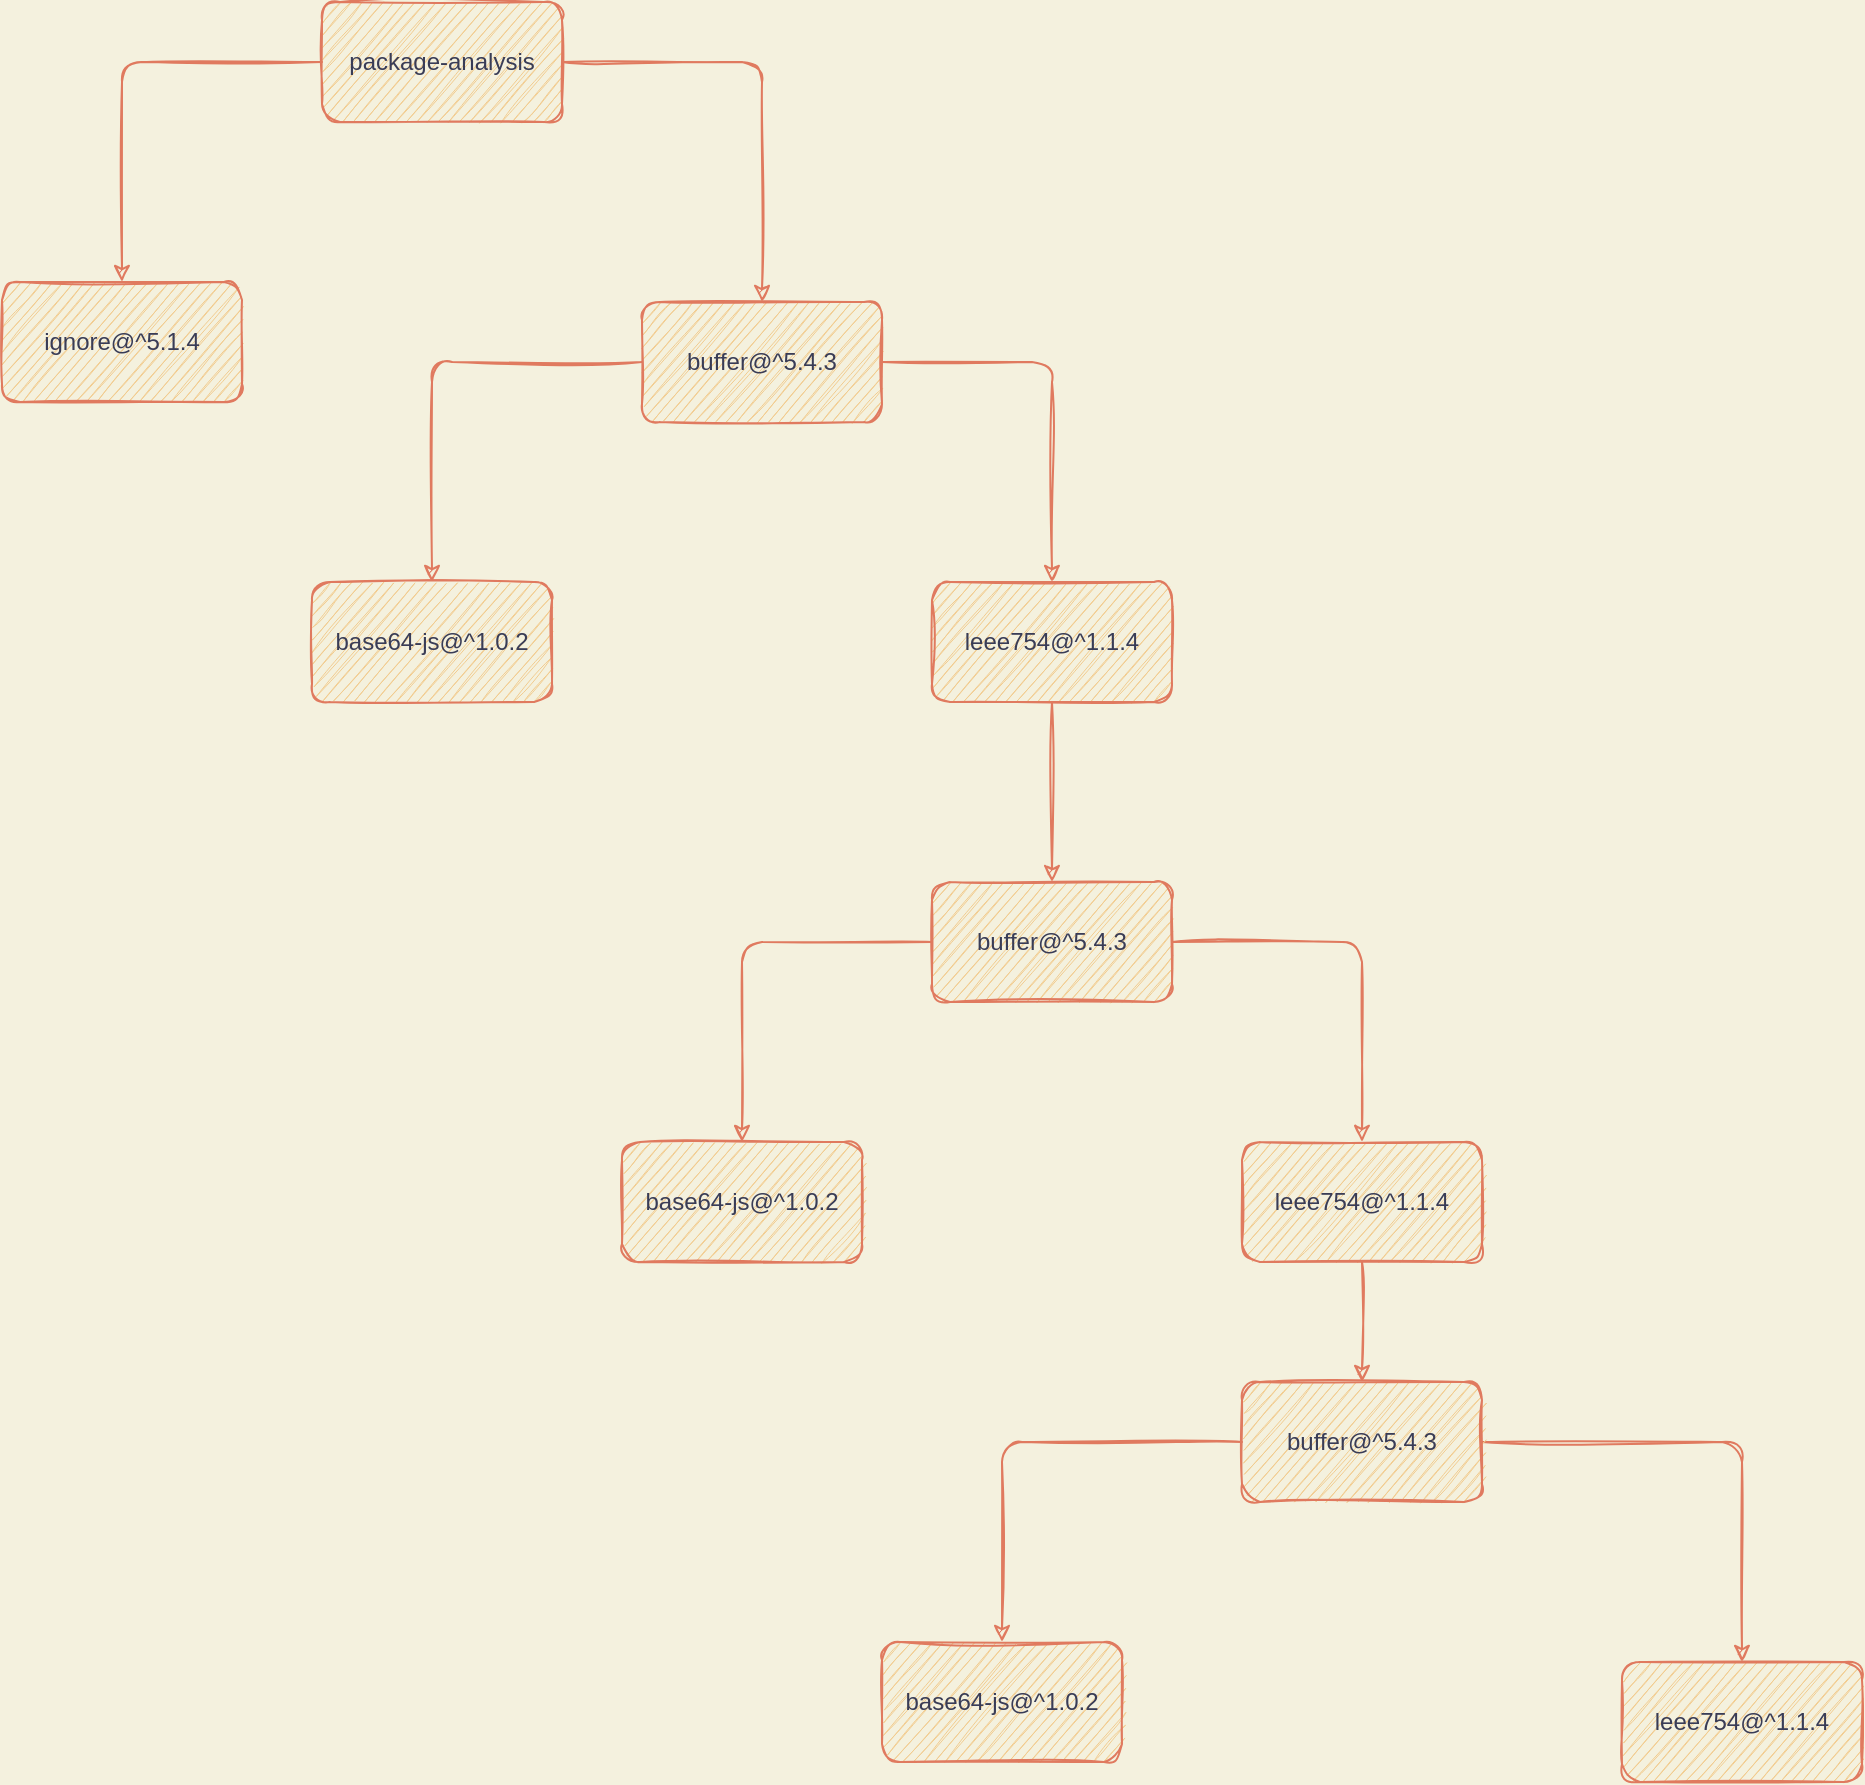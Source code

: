 <mxfile>
    <diagram id="XUI0HXXx9e6iqum24-Aj" name="第 1 页">
        <mxGraphModel dx="1931" dy="1420" grid="1" gridSize="10" guides="1" tooltips="1" connect="1" arrows="1" fold="1" page="1" pageScale="1" pageWidth="980" pageHeight="1390" background="#F4F1DE" math="0" shadow="0">
            <root>
                <mxCell id="0"/>
                <mxCell id="1" parent="0"/>
                <mxCell id="4" value="" style="edgeStyle=orthogonalEdgeStyle;orthogonalLoop=1;jettySize=auto;html=1;strokeColor=#E07A5F;fontColor=#393C56;labelBackgroundColor=#F4F1DE;sketch=1;" edge="1" parent="1" source="2" target="3">
                    <mxGeometry relative="1" as="geometry"/>
                </mxCell>
                <mxCell id="6" value="" style="edgeStyle=orthogonalEdgeStyle;orthogonalLoop=1;jettySize=auto;html=1;strokeColor=#E07A5F;fontColor=#393C56;labelBackgroundColor=#F4F1DE;sketch=1;" edge="1" parent="1" source="2" target="5">
                    <mxGeometry relative="1" as="geometry"/>
                </mxCell>
                <mxCell id="2" value="package-analysis" style="whiteSpace=wrap;html=1;fillColor=#F2CC8F;strokeColor=#E07A5F;fontColor=#393C56;sketch=1;rounded=1;" vertex="1" parent="1">
                    <mxGeometry x="185" y="190" width="120" height="60" as="geometry"/>
                </mxCell>
                <mxCell id="3" value="ignore@^5.1.4" style="whiteSpace=wrap;html=1;fillColor=#F2CC8F;strokeColor=#E07A5F;fontColor=#393C56;sketch=1;rounded=1;" vertex="1" parent="1">
                    <mxGeometry x="25" y="330" width="120" height="60" as="geometry"/>
                </mxCell>
                <mxCell id="11" style="edgeStyle=orthogonalEdgeStyle;orthogonalLoop=1;jettySize=auto;html=1;exitX=0;exitY=0.5;exitDx=0;exitDy=0;entryX=0.5;entryY=0;entryDx=0;entryDy=0;strokeColor=#E07A5F;fontColor=#393C56;labelBackgroundColor=#F4F1DE;sketch=1;" edge="1" parent="1" source="5" target="7">
                    <mxGeometry relative="1" as="geometry"/>
                </mxCell>
                <mxCell id="12" style="edgeStyle=orthogonalEdgeStyle;orthogonalLoop=1;jettySize=auto;html=1;exitX=1;exitY=0.5;exitDx=0;exitDy=0;strokeColor=#E07A5F;fontColor=#393C56;labelBackgroundColor=#F4F1DE;sketch=1;" edge="1" parent="1" source="5" target="8">
                    <mxGeometry relative="1" as="geometry"/>
                </mxCell>
                <mxCell id="5" value="buffer@^5.4.3" style="whiteSpace=wrap;html=1;fillColor=#F2CC8F;strokeColor=#E07A5F;fontColor=#393C56;sketch=1;rounded=1;" vertex="1" parent="1">
                    <mxGeometry x="345" y="340" width="120" height="60" as="geometry"/>
                </mxCell>
                <mxCell id="7" value="base64-js@^1.0.2" style="whiteSpace=wrap;html=1;fillColor=#F2CC8F;strokeColor=#E07A5F;fontColor=#393C56;sketch=1;rounded=1;" vertex="1" parent="1">
                    <mxGeometry x="180" y="480" width="120" height="60" as="geometry"/>
                </mxCell>
                <mxCell id="33" style="edgeStyle=orthogonalEdgeStyle;rounded=1;sketch=1;orthogonalLoop=1;jettySize=auto;html=1;exitX=0.5;exitY=1;exitDx=0;exitDy=0;entryX=0.5;entryY=0;entryDx=0;entryDy=0;fontColor=#393C56;strokeColor=#E07A5F;fillColor=#F2CC8F;" edge="1" parent="1" source="8" target="19">
                    <mxGeometry relative="1" as="geometry"/>
                </mxCell>
                <mxCell id="8" value="leee754@^1.1.4" style="whiteSpace=wrap;html=1;fillColor=#F2CC8F;strokeColor=#E07A5F;fontColor=#393C56;sketch=1;rounded=1;" vertex="1" parent="1">
                    <mxGeometry x="490" y="480" width="120" height="60" as="geometry"/>
                </mxCell>
                <mxCell id="17" style="edgeStyle=orthogonalEdgeStyle;orthogonalLoop=1;jettySize=auto;html=1;exitX=0;exitY=0.5;exitDx=0;exitDy=0;entryX=0.5;entryY=0;entryDx=0;entryDy=0;strokeColor=#E07A5F;fontColor=#393C56;labelBackgroundColor=#F4F1DE;sketch=1;" edge="1" parent="1" source="19" target="20">
                    <mxGeometry relative="1" as="geometry"/>
                </mxCell>
                <mxCell id="18" style="edgeStyle=orthogonalEdgeStyle;orthogonalLoop=1;jettySize=auto;html=1;exitX=1;exitY=0.5;exitDx=0;exitDy=0;strokeColor=#E07A5F;fontColor=#393C56;labelBackgroundColor=#F4F1DE;sketch=1;" edge="1" parent="1" source="19" target="21">
                    <mxGeometry relative="1" as="geometry"/>
                </mxCell>
                <mxCell id="19" value="buffer@^5.4.3" style="whiteSpace=wrap;html=1;fillColor=#F2CC8F;strokeColor=#E07A5F;fontColor=#393C56;sketch=1;rounded=1;" vertex="1" parent="1">
                    <mxGeometry x="490" y="630" width="120" height="60" as="geometry"/>
                </mxCell>
                <mxCell id="20" value="base64-js@^1.0.2" style="whiteSpace=wrap;html=1;fillColor=#F2CC8F;strokeColor=#E07A5F;fontColor=#393C56;sketch=1;rounded=1;" vertex="1" parent="1">
                    <mxGeometry x="335" y="760" width="120" height="60" as="geometry"/>
                </mxCell>
                <mxCell id="34" style="edgeStyle=orthogonalEdgeStyle;rounded=1;sketch=1;orthogonalLoop=1;jettySize=auto;html=1;exitX=0.5;exitY=1;exitDx=0;exitDy=0;entryX=0.5;entryY=0;entryDx=0;entryDy=0;fontColor=#393C56;strokeColor=#E07A5F;fillColor=#F2CC8F;" edge="1" parent="1" source="21" target="30">
                    <mxGeometry relative="1" as="geometry"/>
                </mxCell>
                <mxCell id="21" value="leee754@^1.1.4" style="whiteSpace=wrap;html=1;fillColor=#F2CC8F;strokeColor=#E07A5F;fontColor=#393C56;sketch=1;rounded=1;" vertex="1" parent="1">
                    <mxGeometry x="645" y="760" width="120" height="60" as="geometry"/>
                </mxCell>
                <mxCell id="28" style="edgeStyle=orthogonalEdgeStyle;orthogonalLoop=1;jettySize=auto;html=1;exitX=0;exitY=0.5;exitDx=0;exitDy=0;entryX=0.5;entryY=0;entryDx=0;entryDy=0;strokeColor=#E07A5F;fontColor=#393C56;labelBackgroundColor=#F4F1DE;sketch=1;" edge="1" parent="1" source="30" target="31">
                    <mxGeometry relative="1" as="geometry"/>
                </mxCell>
                <mxCell id="29" style="edgeStyle=orthogonalEdgeStyle;orthogonalLoop=1;jettySize=auto;html=1;exitX=1;exitY=0.5;exitDx=0;exitDy=0;strokeColor=#E07A5F;fontColor=#393C56;labelBackgroundColor=#F4F1DE;sketch=1;" edge="1" parent="1" source="30" target="32">
                    <mxGeometry relative="1" as="geometry"/>
                </mxCell>
                <mxCell id="30" value="buffer@^5.4.3" style="whiteSpace=wrap;html=1;fillColor=#F2CC8F;strokeColor=#E07A5F;fontColor=#393C56;sketch=1;rounded=1;" vertex="1" parent="1">
                    <mxGeometry x="645" y="880" width="120" height="60" as="geometry"/>
                </mxCell>
                <mxCell id="31" value="base64-js@^1.0.2" style="whiteSpace=wrap;html=1;fillColor=#F2CC8F;strokeColor=#E07A5F;fontColor=#393C56;sketch=1;rounded=1;" vertex="1" parent="1">
                    <mxGeometry x="465" y="1010" width="120" height="60" as="geometry"/>
                </mxCell>
                <mxCell id="32" value="leee754@^1.1.4" style="whiteSpace=wrap;html=1;fillColor=#F2CC8F;strokeColor=#E07A5F;fontColor=#393C56;sketch=1;rounded=1;" vertex="1" parent="1">
                    <mxGeometry x="835" y="1020" width="120" height="60" as="geometry"/>
                </mxCell>
            </root>
        </mxGraphModel>
    </diagram>
</mxfile>
